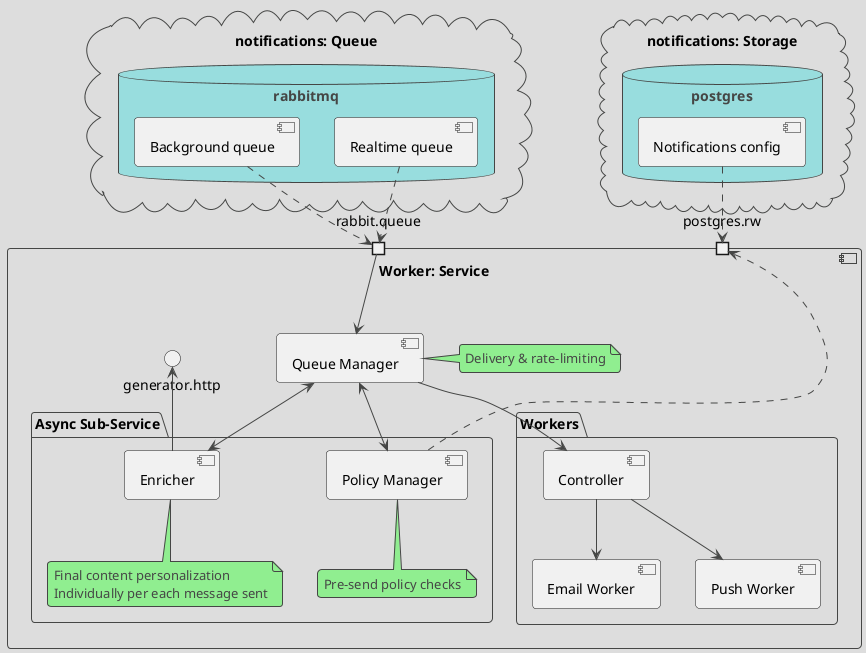 @startuml "Notifications worker module"
!theme toy
'''Часть сервиса уведомлений, отвечающая за доставку уведомлений в каналы распространения''


'''Хранилища и внешние сервисы'''
cloud "notifications: Queue" {
    database "rabbitmq" {
        [Realtime queue]
        [Background queue]
    }
}

cloud "notifications: Storage" {
    database "postgres" {
        [Notifications config]

    }
}


'''Компоненты бизнес-логики'''
component "Worker: Service" {
    'Внешние интерфейсы службы'
    portin rabbit.queue
    portin postgres.rw

    'Компоненты службы'
    [Queue Manager]
    note right of [Queue Manager]: Delivery & rate-limiting


    package "Workers" {
        [Controller]
        [Email Worker]
        [Push Worker]
    }

    package "Async Sub-Service" {
        [Policy Manager]
        note bottom of [Policy Manager]: Pre-send policy checks

        [Enricher]
        note bottom of [Enricher]: Final content personalization\nIndividually per each message sent
    }

    'Внутренние каналы службы'
    [Queue Manager] --> [Controller]
    [Queue Manager] <--> [Policy Manager]
    [Queue Manager] <--> [Enricher]

    [Controller] --> [Email Worker]
    [Controller] --> [Push Worker]

    'Обслуживание внешних интерфейсы'
    rabbit.queue -->  [Queue Manager]
    postgres.rw  <..  [Policy Manager]
    
    [Enricher] -up-> generator.http
}


'''Обслуживание внешних и облачных сервисов'''
[Background queue] ..> rabbit.queue
[Realtime queue]   ..> rabbit.queue
[Notifications config] ..> postgres.rw

@enduml
